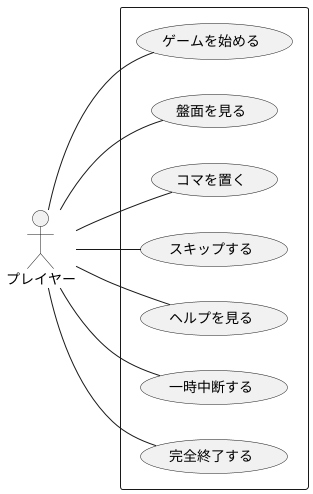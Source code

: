 @startuml
actor プレイヤー
left to right direction
rectangle {
    プレイヤー -- (ゲームを始める)
    プレイヤー -- (盤面を見る)
    プレイヤー -- (コマを置く)
    プレイヤー -- (スキップする)
    プレイヤー -- (ヘルプを見る)
    プレイヤー -- (一時中断する)
    プレイヤー -- (完全終了する)
}
@enduml
